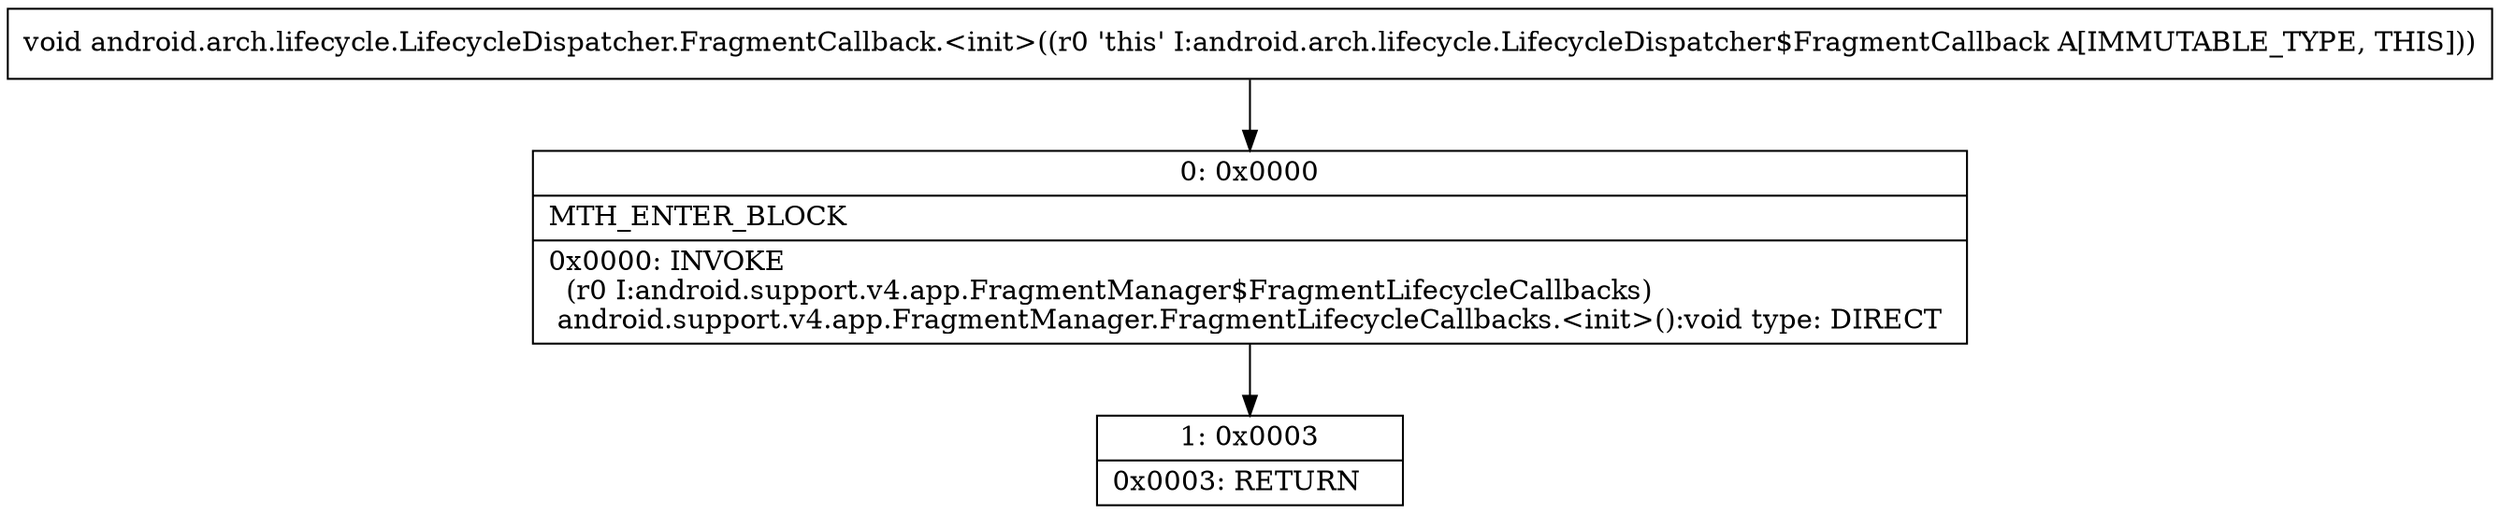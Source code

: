 digraph "CFG forandroid.arch.lifecycle.LifecycleDispatcher.FragmentCallback.\<init\>()V" {
Node_0 [shape=record,label="{0\:\ 0x0000|MTH_ENTER_BLOCK\l|0x0000: INVOKE  \l  (r0 I:android.support.v4.app.FragmentManager$FragmentLifecycleCallbacks)\l android.support.v4.app.FragmentManager.FragmentLifecycleCallbacks.\<init\>():void type: DIRECT \l}"];
Node_1 [shape=record,label="{1\:\ 0x0003|0x0003: RETURN   \l}"];
MethodNode[shape=record,label="{void android.arch.lifecycle.LifecycleDispatcher.FragmentCallback.\<init\>((r0 'this' I:android.arch.lifecycle.LifecycleDispatcher$FragmentCallback A[IMMUTABLE_TYPE, THIS])) }"];
MethodNode -> Node_0;
Node_0 -> Node_1;
}

